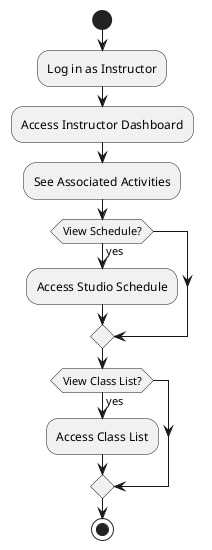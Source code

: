 //alexis sutch

@startuml
start
:Log in as Instructor;
:Access Instructor Dashboard;
:See Associated Activities;

if (View Schedule?) then (yes)
	:Access Studio Schedule;
endif
if (View Class List?) then (yes)
	:Access Class List;
endif

stop

@enduml
